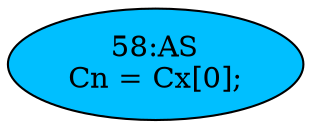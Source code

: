 strict digraph "" {
	node [label="\N"];
	"58:AS"	 [ast="<pyverilog.vparser.ast.Assign object at 0x7fdf564d1290>",
		def_var="['Cn']",
		fillcolor=deepskyblue,
		label="58:AS
Cn = Cx[0];",
		statements="[]",
		style=filled,
		typ=Assign,
		use_var="['Cx']"];
}
